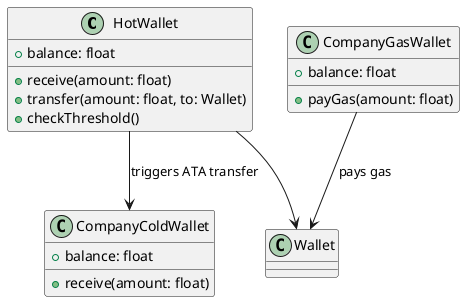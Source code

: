 @startuml
!define RECTANGLE

class HotWallet {
  + balance: float
  + receive(amount: float)
  + transfer(amount: float, to: Wallet)
  + checkThreshold()
}

class CompanyColdWallet {
  + balance: float
  + receive(amount: float)
}

class CompanyGasWallet {
  + balance: float
  + payGas(amount: float)
}

class Wallet {
}

HotWallet --> Wallet
HotWallet --> CompanyColdWallet: triggers ATA transfer
CompanyGasWallet --> Wallet: pays gas

@enduml
